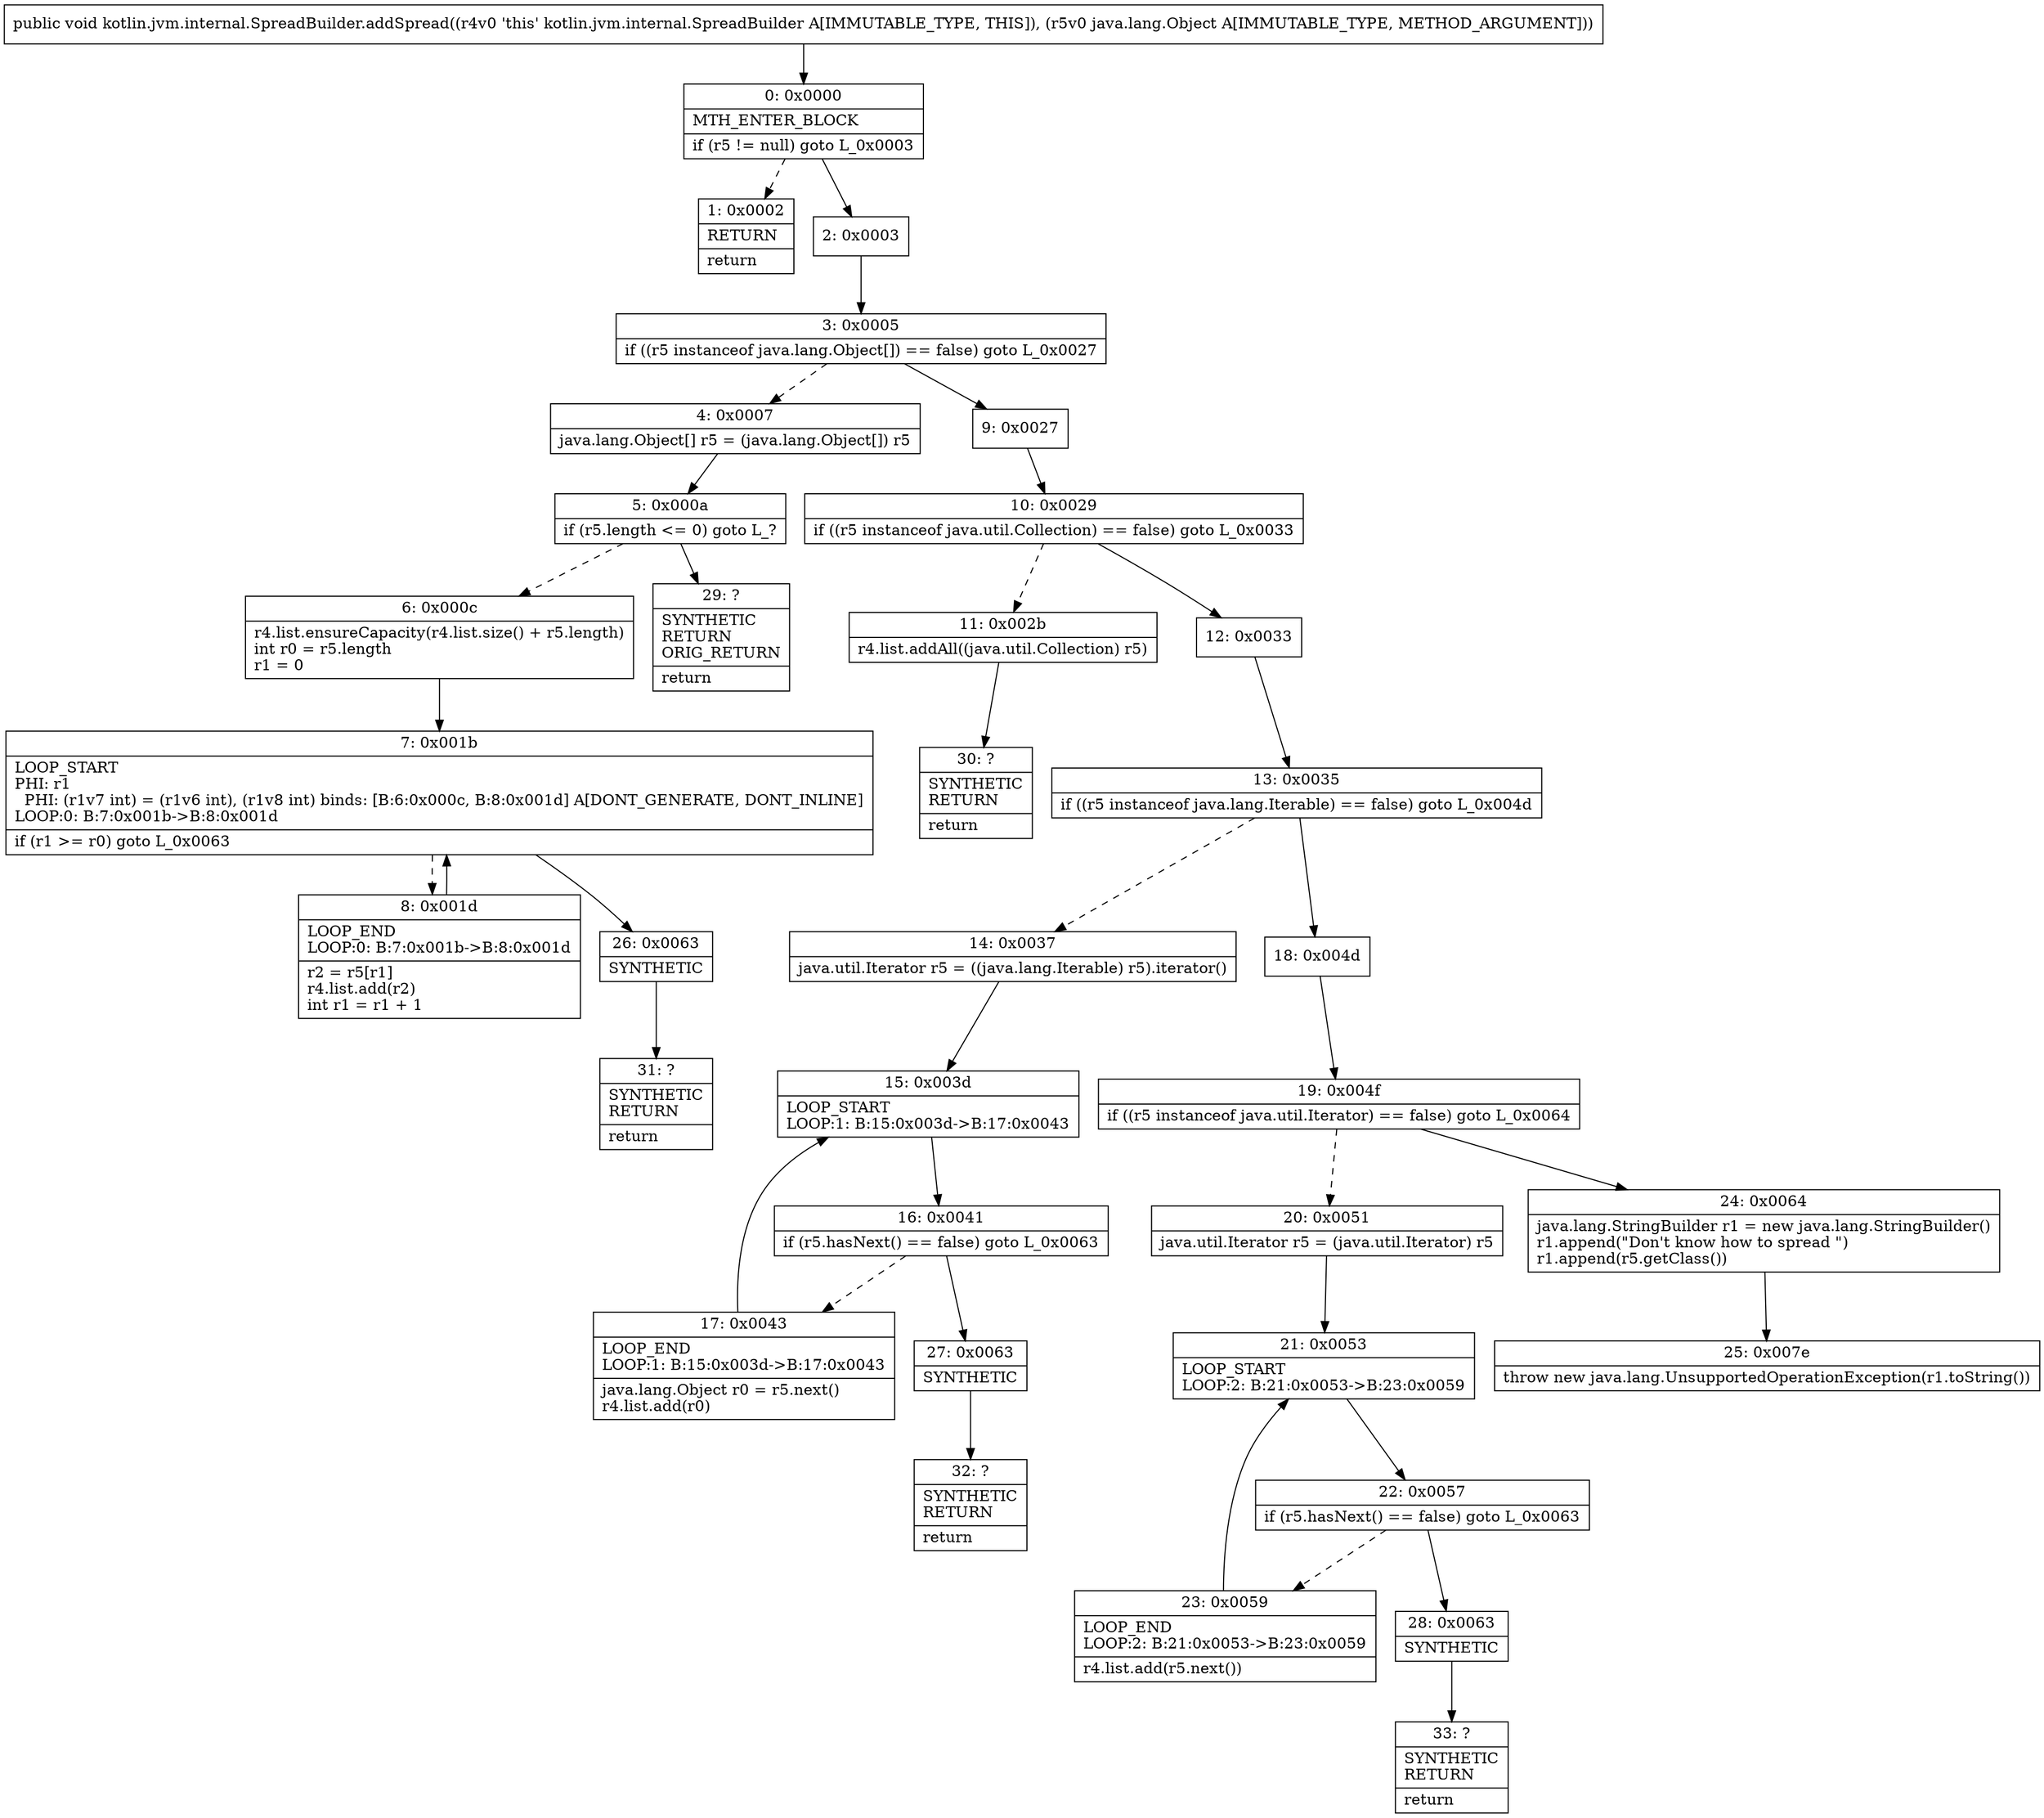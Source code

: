 digraph "CFG forkotlin.jvm.internal.SpreadBuilder.addSpread(Ljava\/lang\/Object;)V" {
Node_0 [shape=record,label="{0\:\ 0x0000|MTH_ENTER_BLOCK\l|if (r5 != null) goto L_0x0003\l}"];
Node_1 [shape=record,label="{1\:\ 0x0002|RETURN\l|return\l}"];
Node_2 [shape=record,label="{2\:\ 0x0003}"];
Node_3 [shape=record,label="{3\:\ 0x0005|if ((r5 instanceof java.lang.Object[]) == false) goto L_0x0027\l}"];
Node_4 [shape=record,label="{4\:\ 0x0007|java.lang.Object[] r5 = (java.lang.Object[]) r5\l}"];
Node_5 [shape=record,label="{5\:\ 0x000a|if (r5.length \<= 0) goto L_?\l}"];
Node_6 [shape=record,label="{6\:\ 0x000c|r4.list.ensureCapacity(r4.list.size() + r5.length)\lint r0 = r5.length\lr1 = 0\l}"];
Node_7 [shape=record,label="{7\:\ 0x001b|LOOP_START\lPHI: r1 \l  PHI: (r1v7 int) = (r1v6 int), (r1v8 int) binds: [B:6:0x000c, B:8:0x001d] A[DONT_GENERATE, DONT_INLINE]\lLOOP:0: B:7:0x001b\-\>B:8:0x001d\l|if (r1 \>= r0) goto L_0x0063\l}"];
Node_8 [shape=record,label="{8\:\ 0x001d|LOOP_END\lLOOP:0: B:7:0x001b\-\>B:8:0x001d\l|r2 = r5[r1]\lr4.list.add(r2)\lint r1 = r1 + 1\l}"];
Node_9 [shape=record,label="{9\:\ 0x0027}"];
Node_10 [shape=record,label="{10\:\ 0x0029|if ((r5 instanceof java.util.Collection) == false) goto L_0x0033\l}"];
Node_11 [shape=record,label="{11\:\ 0x002b|r4.list.addAll((java.util.Collection) r5)\l}"];
Node_12 [shape=record,label="{12\:\ 0x0033}"];
Node_13 [shape=record,label="{13\:\ 0x0035|if ((r5 instanceof java.lang.Iterable) == false) goto L_0x004d\l}"];
Node_14 [shape=record,label="{14\:\ 0x0037|java.util.Iterator r5 = ((java.lang.Iterable) r5).iterator()\l}"];
Node_15 [shape=record,label="{15\:\ 0x003d|LOOP_START\lLOOP:1: B:15:0x003d\-\>B:17:0x0043\l}"];
Node_16 [shape=record,label="{16\:\ 0x0041|if (r5.hasNext() == false) goto L_0x0063\l}"];
Node_17 [shape=record,label="{17\:\ 0x0043|LOOP_END\lLOOP:1: B:15:0x003d\-\>B:17:0x0043\l|java.lang.Object r0 = r5.next()\lr4.list.add(r0)\l}"];
Node_18 [shape=record,label="{18\:\ 0x004d}"];
Node_19 [shape=record,label="{19\:\ 0x004f|if ((r5 instanceof java.util.Iterator) == false) goto L_0x0064\l}"];
Node_20 [shape=record,label="{20\:\ 0x0051|java.util.Iterator r5 = (java.util.Iterator) r5\l}"];
Node_21 [shape=record,label="{21\:\ 0x0053|LOOP_START\lLOOP:2: B:21:0x0053\-\>B:23:0x0059\l}"];
Node_22 [shape=record,label="{22\:\ 0x0057|if (r5.hasNext() == false) goto L_0x0063\l}"];
Node_23 [shape=record,label="{23\:\ 0x0059|LOOP_END\lLOOP:2: B:21:0x0053\-\>B:23:0x0059\l|r4.list.add(r5.next())\l}"];
Node_24 [shape=record,label="{24\:\ 0x0064|java.lang.StringBuilder r1 = new java.lang.StringBuilder()\lr1.append(\"Don't know how to spread \")\lr1.append(r5.getClass())\l}"];
Node_25 [shape=record,label="{25\:\ 0x007e|throw new java.lang.UnsupportedOperationException(r1.toString())\l}"];
Node_26 [shape=record,label="{26\:\ 0x0063|SYNTHETIC\l}"];
Node_27 [shape=record,label="{27\:\ 0x0063|SYNTHETIC\l}"];
Node_28 [shape=record,label="{28\:\ 0x0063|SYNTHETIC\l}"];
Node_29 [shape=record,label="{29\:\ ?|SYNTHETIC\lRETURN\lORIG_RETURN\l|return\l}"];
Node_30 [shape=record,label="{30\:\ ?|SYNTHETIC\lRETURN\l|return\l}"];
Node_31 [shape=record,label="{31\:\ ?|SYNTHETIC\lRETURN\l|return\l}"];
Node_32 [shape=record,label="{32\:\ ?|SYNTHETIC\lRETURN\l|return\l}"];
Node_33 [shape=record,label="{33\:\ ?|SYNTHETIC\lRETURN\l|return\l}"];
MethodNode[shape=record,label="{public void kotlin.jvm.internal.SpreadBuilder.addSpread((r4v0 'this' kotlin.jvm.internal.SpreadBuilder A[IMMUTABLE_TYPE, THIS]), (r5v0 java.lang.Object A[IMMUTABLE_TYPE, METHOD_ARGUMENT])) }"];
MethodNode -> Node_0;
Node_0 -> Node_1[style=dashed];
Node_0 -> Node_2;
Node_2 -> Node_3;
Node_3 -> Node_4[style=dashed];
Node_3 -> Node_9;
Node_4 -> Node_5;
Node_5 -> Node_6[style=dashed];
Node_5 -> Node_29;
Node_6 -> Node_7;
Node_7 -> Node_8[style=dashed];
Node_7 -> Node_26;
Node_8 -> Node_7;
Node_9 -> Node_10;
Node_10 -> Node_11[style=dashed];
Node_10 -> Node_12;
Node_11 -> Node_30;
Node_12 -> Node_13;
Node_13 -> Node_14[style=dashed];
Node_13 -> Node_18;
Node_14 -> Node_15;
Node_15 -> Node_16;
Node_16 -> Node_17[style=dashed];
Node_16 -> Node_27;
Node_17 -> Node_15;
Node_18 -> Node_19;
Node_19 -> Node_20[style=dashed];
Node_19 -> Node_24;
Node_20 -> Node_21;
Node_21 -> Node_22;
Node_22 -> Node_23[style=dashed];
Node_22 -> Node_28;
Node_23 -> Node_21;
Node_24 -> Node_25;
Node_26 -> Node_31;
Node_27 -> Node_32;
Node_28 -> Node_33;
}


